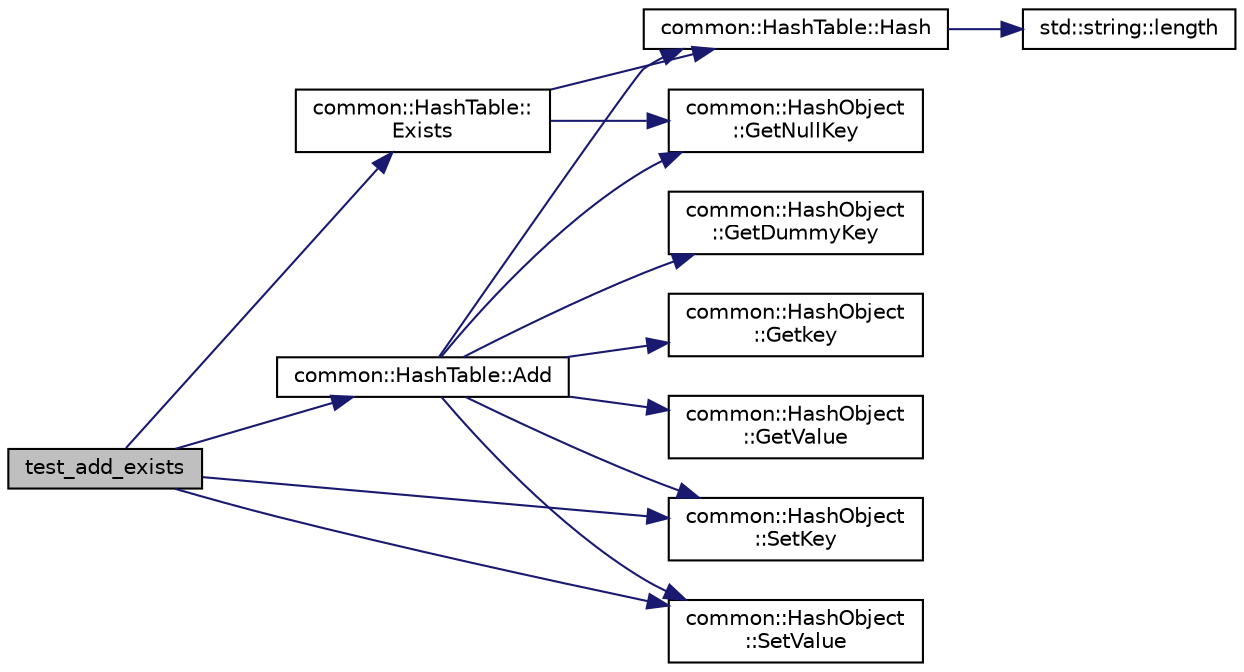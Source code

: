 digraph "test_add_exists"
{
 // INTERACTIVE_SVG=YES
 // LATEX_PDF_SIZE
  bgcolor="transparent";
  edge [fontname="Helvetica",fontsize="10",labelfontname="Helvetica",labelfontsize="10"];
  node [fontname="Helvetica",fontsize="10",shape=record];
  rankdir="LR";
  Node1 [label="test_add_exists",height=0.2,width=0.4,color="black", fillcolor="grey75", style="filled", fontcolor="black",tooltip=" "];
  Node1 -> Node2 [color="midnightblue",fontsize="10",style="solid",fontname="Helvetica"];
  Node2 [label="common::HashTable::Add",height=0.2,width=0.4,color="black",URL="$de/d4c/classcommon_1_1HashTable_a1f9d74426ead6df411fd1162a7389521.html#a1f9d74426ead6df411fd1162a7389521",tooltip="Brief function description here."];
  Node2 -> Node3 [color="midnightblue",fontsize="10",style="solid",fontname="Helvetica"];
  Node3 [label="common::HashObject\l::GetDummyKey",height=0.2,width=0.4,color="black",URL="$de/dd5/classcommon_1_1HashObject_a79346f6acc1b3eb9d6e946e2263e5010.html#a79346f6acc1b3eb9d6e946e2263e5010",tooltip=" "];
  Node2 -> Node4 [color="midnightblue",fontsize="10",style="solid",fontname="Helvetica"];
  Node4 [label="common::HashObject\l::Getkey",height=0.2,width=0.4,color="black",URL="$de/dd5/classcommon_1_1HashObject_a427c1ae83059ba3178e292a41bc8bd61.html#a427c1ae83059ba3178e292a41bc8bd61",tooltip=" "];
  Node2 -> Node5 [color="midnightblue",fontsize="10",style="solid",fontname="Helvetica"];
  Node5 [label="common::HashObject\l::GetNullKey",height=0.2,width=0.4,color="black",URL="$de/dd5/classcommon_1_1HashObject_a77e01d7761577b1cf1a6fa02e5f1f4fd.html#a77e01d7761577b1cf1a6fa02e5f1f4fd",tooltip=" "];
  Node2 -> Node6 [color="midnightblue",fontsize="10",style="solid",fontname="Helvetica"];
  Node6 [label="common::HashObject\l::GetValue",height=0.2,width=0.4,color="black",URL="$de/dd5/classcommon_1_1HashObject_ac147df914005ba8c736a9b017ac8abdc.html#ac147df914005ba8c736a9b017ac8abdc",tooltip=" "];
  Node2 -> Node7 [color="midnightblue",fontsize="10",style="solid",fontname="Helvetica"];
  Node7 [label="common::HashTable::Hash",height=0.2,width=0.4,color="black",URL="$de/d4c/classcommon_1_1HashTable_ae4d8cb956c4556fbff01e3a0b64cc42e.html#ae4d8cb956c4556fbff01e3a0b64cc42e",tooltip="Brief function description here."];
  Node7 -> Node8 [color="midnightblue",fontsize="10",style="solid",fontname="Helvetica"];
  Node8 [label="std::string::length",height=0.2,width=0.4,color="black",URL="/Users/shi-rongliu/html_book_20190607/cppreference-doxygen-web.tag.xml$cpp/string/basic_string/size.html#",tooltip=" "];
  Node2 -> Node9 [color="midnightblue",fontsize="10",style="solid",fontname="Helvetica"];
  Node9 [label="common::HashObject\l::SetKey",height=0.2,width=0.4,color="black",URL="$de/dd5/classcommon_1_1HashObject_a63d8d4c0aeb6f55b1fd4ad33a728ea09.html#a63d8d4c0aeb6f55b1fd4ad33a728ea09",tooltip=" "];
  Node2 -> Node10 [color="midnightblue",fontsize="10",style="solid",fontname="Helvetica"];
  Node10 [label="common::HashObject\l::SetValue",height=0.2,width=0.4,color="black",URL="$de/dd5/classcommon_1_1HashObject_a35fa195e8796b1228e2d4787bebacdc1.html#a35fa195e8796b1228e2d4787bebacdc1",tooltip=" "];
  Node1 -> Node11 [color="midnightblue",fontsize="10",style="solid",fontname="Helvetica"];
  Node11 [label="common::HashTable::\lExists",height=0.2,width=0.4,color="black",URL="$de/d4c/classcommon_1_1HashTable_ab037afa87b74f0a1c15865150725c442.html#ab037afa87b74f0a1c15865150725c442",tooltip="Brief function description here."];
  Node11 -> Node5 [color="midnightblue",fontsize="10",style="solid",fontname="Helvetica"];
  Node11 -> Node7 [color="midnightblue",fontsize="10",style="solid",fontname="Helvetica"];
  Node1 -> Node9 [color="midnightblue",fontsize="10",style="solid",fontname="Helvetica"];
  Node1 -> Node10 [color="midnightblue",fontsize="10",style="solid",fontname="Helvetica"];
}
